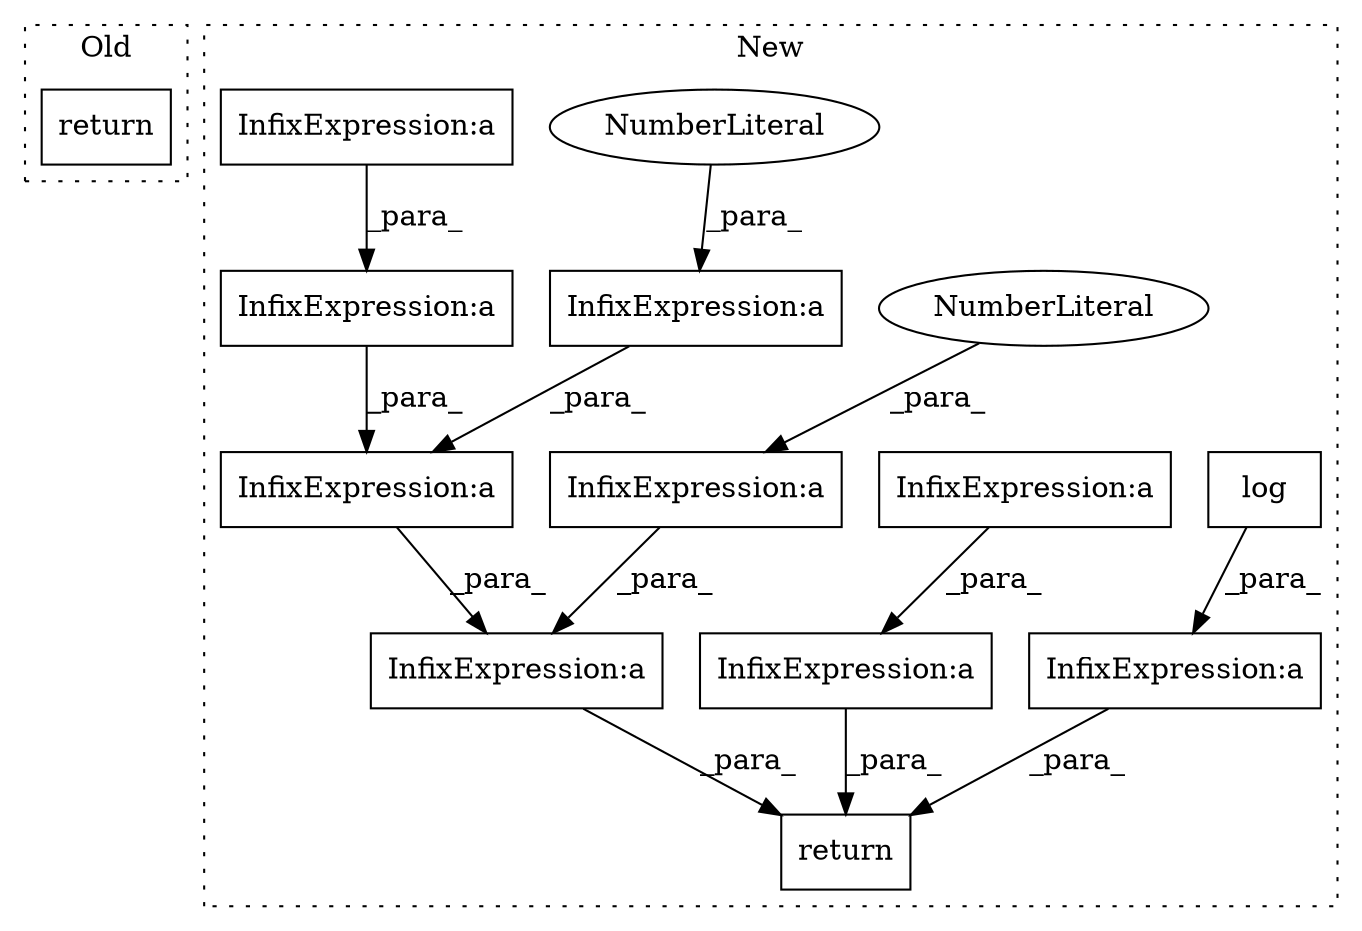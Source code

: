 digraph G {
subgraph cluster0 {
1 [label="return" a="41" s="1820" l="7" shape="box"];
label = "Old";
style="dotted";
}
subgraph cluster1 {
2 [label="log" a="32" s="1919,1924" l="4,1" shape="box"];
3 [label="return" a="41" s="1998" l="7" shape="box"];
4 [label="InfixExpression:a" a="27" s="1847" l="3" shape="box"];
5 [label="InfixExpression:a" a="27" s="1830" l="3" shape="box"];
6 [label="InfixExpression:a" a="27" s="1911" l="3" shape="box"];
7 [label="NumberLiteral" a="34" s="1850" l="1" shape="ellipse"];
8 [label="InfixExpression:a" a="27" s="1825" l="3" shape="box"];
9 [label="InfixExpression:a" a="27" s="1852" l="3" shape="box"];
10 [label="InfixExpression:a" a="27" s="1963" l="3" shape="box"];
11 [label="InfixExpression:a" a="27" s="1968" l="3" shape="box"];
12 [label="NumberLiteral" a="34" s="1828" l="1" shape="ellipse"];
13 [label="InfixExpression:a" a="27" s="1869" l="3" shape="box"];
14 [label="InfixExpression:a" a="27" s="1874" l="3" shape="box"];
label = "New";
style="dotted";
}
2 -> 6 [label="_para_"];
4 -> 9 [label="_para_"];
5 -> 3 [label="_para_"];
6 -> 3 [label="_para_"];
7 -> 4 [label="_para_"];
8 -> 5 [label="_para_"];
9 -> 5 [label="_para_"];
10 -> 11 [label="_para_"];
11 -> 3 [label="_para_"];
12 -> 8 [label="_para_"];
13 -> 14 [label="_para_"];
14 -> 9 [label="_para_"];
}